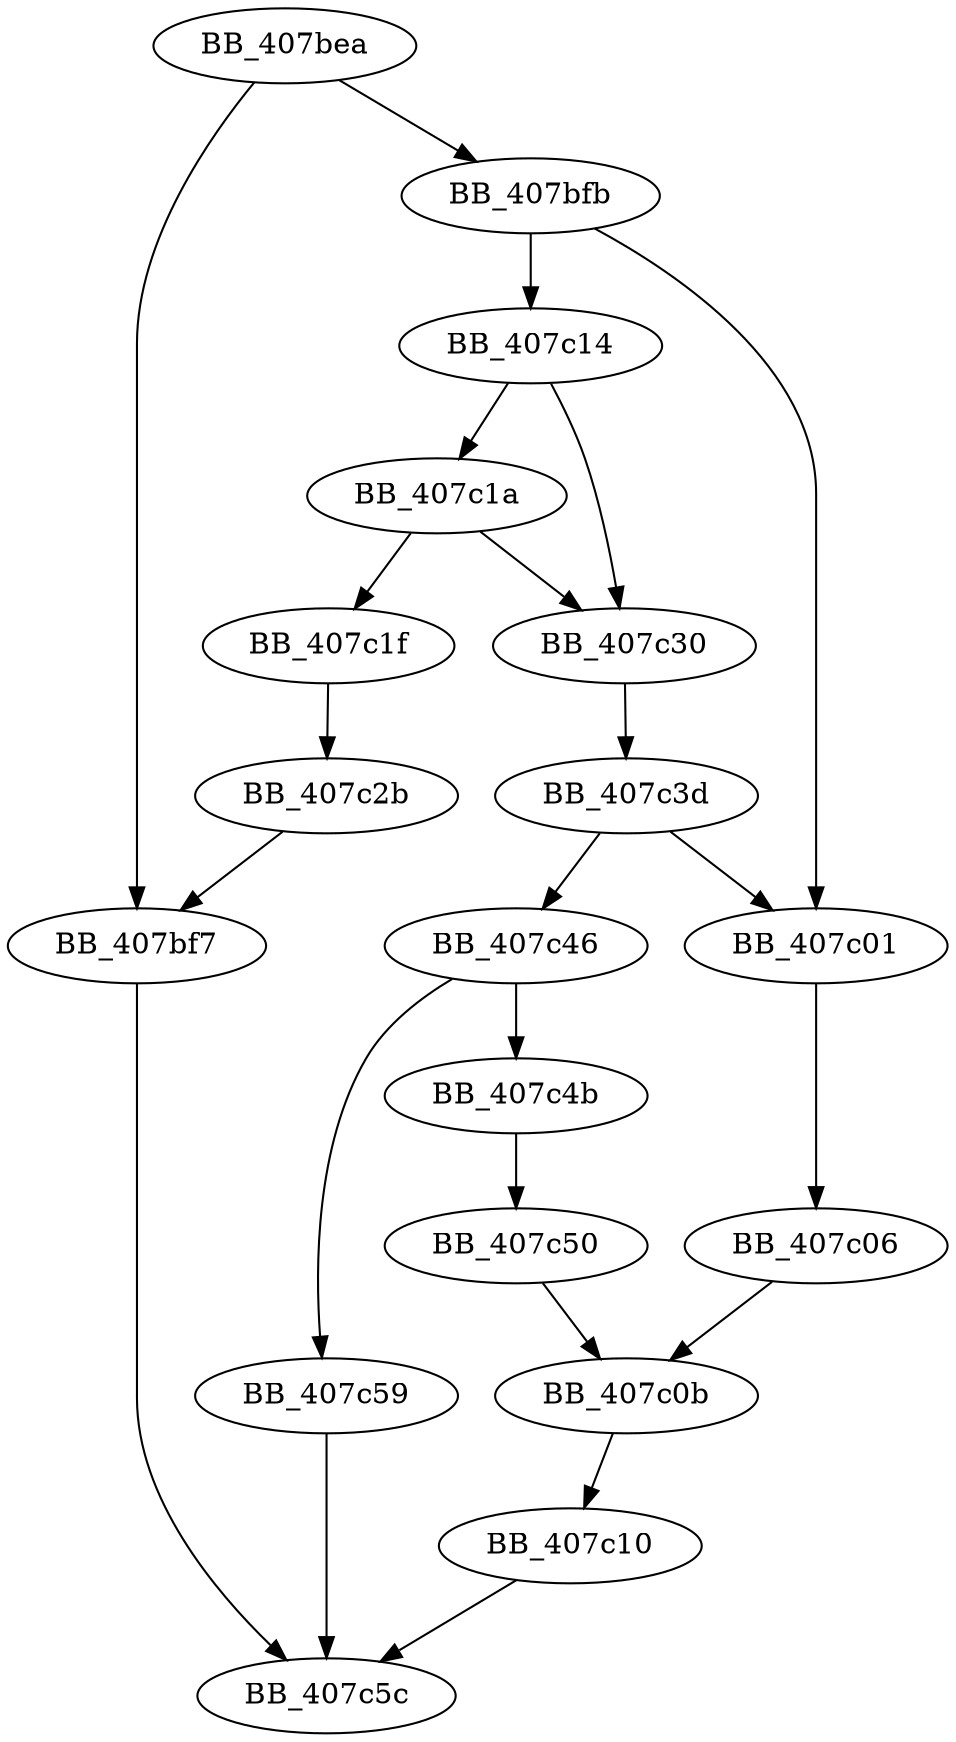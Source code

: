 DiGraph _memcpy_s{
BB_407bea->BB_407bf7
BB_407bea->BB_407bfb
BB_407bf7->BB_407c5c
BB_407bfb->BB_407c01
BB_407bfb->BB_407c14
BB_407c01->BB_407c06
BB_407c06->BB_407c0b
BB_407c0b->BB_407c10
BB_407c10->BB_407c5c
BB_407c14->BB_407c1a
BB_407c14->BB_407c30
BB_407c1a->BB_407c1f
BB_407c1a->BB_407c30
BB_407c1f->BB_407c2b
BB_407c2b->BB_407bf7
BB_407c30->BB_407c3d
BB_407c3d->BB_407c01
BB_407c3d->BB_407c46
BB_407c46->BB_407c4b
BB_407c46->BB_407c59
BB_407c4b->BB_407c50
BB_407c50->BB_407c0b
BB_407c59->BB_407c5c
}
